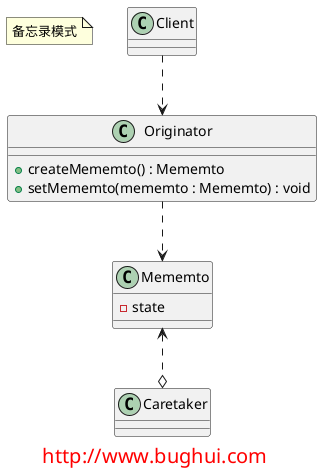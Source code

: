@startuml

note "备忘录模式" as name

class Mememto{
    - state
}

class Originator{
    + createMememto() : Mememto
    + setMememto(mememto : Mememto) : void
}

class Caretaker{

}

Originator ..> Mememto
Mememto <..o Caretaker

Client ..> Originator

footer
<font size="20" color="red">http://www.bughui.com</font>
endfooter

@enduml